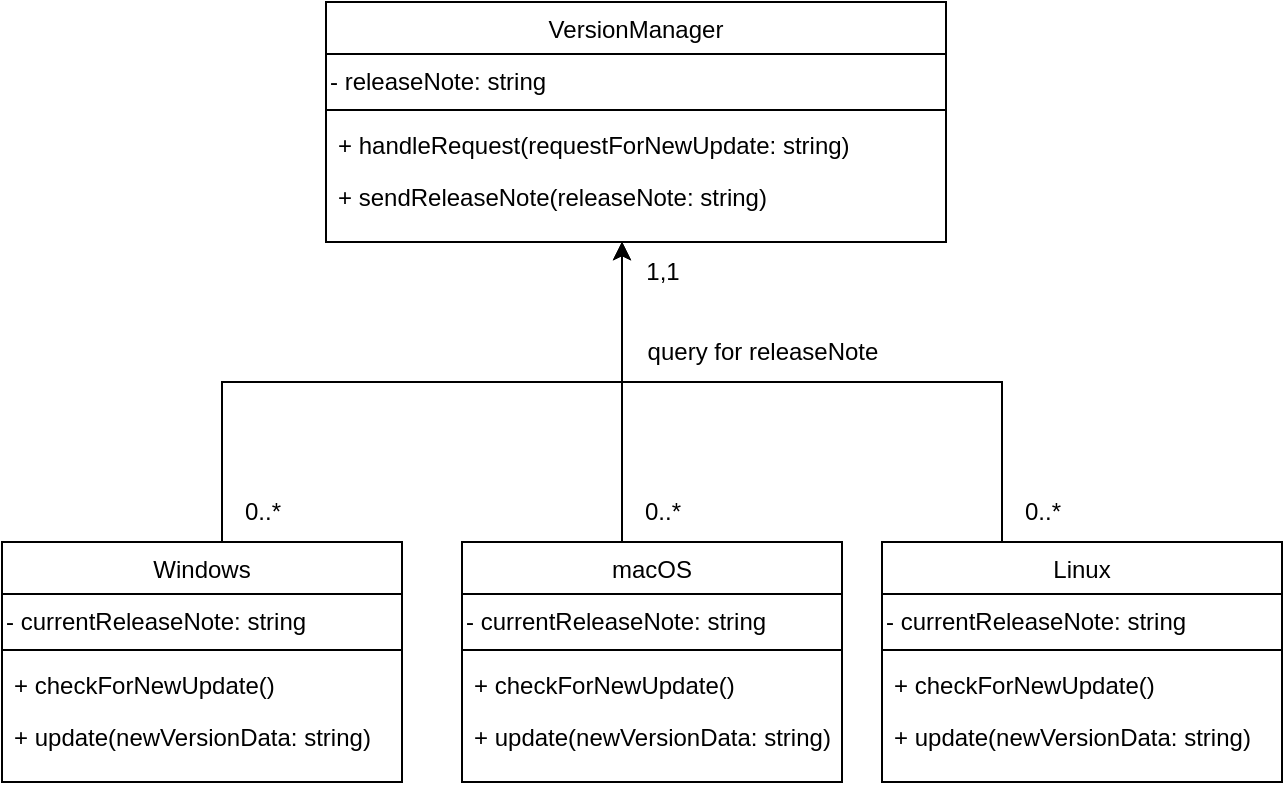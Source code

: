 <mxfile version="24.4.4" type="github">
  <diagram id="C5RBs43oDa-KdzZeNtuy" name="Page-1">
    <mxGraphModel dx="1877" dy="522" grid="1" gridSize="10" guides="1" tooltips="1" connect="1" arrows="1" fold="1" page="1" pageScale="1" pageWidth="827" pageHeight="1169" math="0" shadow="0">
      <root>
        <mxCell id="WIyWlLk6GJQsqaUBKTNV-0" />
        <mxCell id="WIyWlLk6GJQsqaUBKTNV-1" parent="WIyWlLk6GJQsqaUBKTNV-0" />
        <mxCell id="N-nAm3pmaitzlD8g2khc-1" value="VersionManager" style="swimlane;fontStyle=0;align=center;verticalAlign=top;childLayout=stackLayout;horizontal=1;startSize=26;horizontalStack=0;resizeParent=1;resizeLast=0;collapsible=1;marginBottom=0;rounded=0;shadow=0;strokeWidth=1;" parent="WIyWlLk6GJQsqaUBKTNV-1" vertex="1">
          <mxGeometry x="-568" y="320" width="310" height="120" as="geometry">
            <mxRectangle x="220" y="120" width="160" height="26" as="alternateBounds" />
          </mxGeometry>
        </mxCell>
        <mxCell id="-Mwey3P_AoE73lmkofvR-0" value="- releaseNote: string" style="text;whiteSpace=wrap;html=1;" parent="N-nAm3pmaitzlD8g2khc-1" vertex="1">
          <mxGeometry y="26" width="310" height="24" as="geometry" />
        </mxCell>
        <mxCell id="N-nAm3pmaitzlD8g2khc-2" value="" style="line;html=1;strokeWidth=1;align=left;verticalAlign=middle;spacingTop=-1;spacingLeft=3;spacingRight=3;rotatable=0;labelPosition=right;points=[];portConstraint=eastwest;" parent="N-nAm3pmaitzlD8g2khc-1" vertex="1">
          <mxGeometry y="50" width="310" height="8" as="geometry" />
        </mxCell>
        <mxCell id="k-ajEF0ayGevOZXygwuD-5" value="+ handleRequest(requestForNewUpdate: string)" style="text;align=left;verticalAlign=top;spacingLeft=4;spacingRight=4;overflow=hidden;rotatable=0;points=[[0,0.5],[1,0.5]];portConstraint=eastwest;" parent="N-nAm3pmaitzlD8g2khc-1" vertex="1">
          <mxGeometry y="58" width="310" height="26" as="geometry" />
        </mxCell>
        <mxCell id="k-ajEF0ayGevOZXygwuD-7" value="+ sendReleaseNote(releaseNote: string)" style="text;align=left;verticalAlign=top;spacingLeft=4;spacingRight=4;overflow=hidden;rotatable=0;points=[[0,0.5],[1,0.5]];portConstraint=eastwest;" parent="N-nAm3pmaitzlD8g2khc-1" vertex="1">
          <mxGeometry y="84" width="310" height="26" as="geometry" />
        </mxCell>
        <mxCell id="k-ajEF0ayGevOZXygwuD-44" value="1,1" style="text;html=1;align=center;verticalAlign=middle;resizable=0;points=[];autosize=1;strokeColor=none;fillColor=none;" parent="WIyWlLk6GJQsqaUBKTNV-1" vertex="1">
          <mxGeometry x="-420" y="440" width="40" height="30" as="geometry" />
        </mxCell>
        <mxCell id="UpZqjBtAHoS9Vxa9jhkQ-29" style="edgeStyle=orthogonalEdgeStyle;rounded=0;orthogonalLoop=1;jettySize=auto;html=1;endSize=12;endArrow=blockThin;endFill=1;" parent="WIyWlLk6GJQsqaUBKTNV-1" edge="1">
          <mxGeometry relative="1" as="geometry">
            <mxPoint x="-430" y="111" as="sourcePoint" />
          </mxGeometry>
        </mxCell>
        <mxCell id="-Mwey3P_AoE73lmkofvR-7" style="edgeStyle=orthogonalEdgeStyle;rounded=0;orthogonalLoop=1;jettySize=auto;html=1;" parent="WIyWlLk6GJQsqaUBKTNV-1" source="-Mwey3P_AoE73lmkofvR-1" target="N-nAm3pmaitzlD8g2khc-1" edge="1">
          <mxGeometry relative="1" as="geometry">
            <Array as="points">
              <mxPoint x="-620" y="510" />
              <mxPoint x="-420" y="510" />
            </Array>
          </mxGeometry>
        </mxCell>
        <mxCell id="-Mwey3P_AoE73lmkofvR-1" value="Windows" style="swimlane;fontStyle=0;align=center;verticalAlign=top;childLayout=stackLayout;horizontal=1;startSize=26;horizontalStack=0;resizeParent=1;resizeLast=0;collapsible=1;marginBottom=0;rounded=0;shadow=0;strokeWidth=1;" parent="WIyWlLk6GJQsqaUBKTNV-1" vertex="1">
          <mxGeometry x="-730" y="590" width="200" height="120" as="geometry">
            <mxRectangle x="220" y="120" width="160" height="26" as="alternateBounds" />
          </mxGeometry>
        </mxCell>
        <mxCell id="-Mwey3P_AoE73lmkofvR-32" value="- currentReleaseNote: string" style="text;whiteSpace=wrap;html=1;" parent="-Mwey3P_AoE73lmkofvR-1" vertex="1">
          <mxGeometry y="26" width="200" height="24" as="geometry" />
        </mxCell>
        <mxCell id="-Mwey3P_AoE73lmkofvR-4" value="" style="line;html=1;strokeWidth=1;align=left;verticalAlign=middle;spacingTop=-1;spacingLeft=3;spacingRight=3;rotatable=0;labelPosition=right;points=[];portConstraint=eastwest;" parent="-Mwey3P_AoE73lmkofvR-1" vertex="1">
          <mxGeometry y="50" width="200" height="8" as="geometry" />
        </mxCell>
        <mxCell id="-Mwey3P_AoE73lmkofvR-5" value="+ checkForNewUpdate()" style="text;align=left;verticalAlign=top;spacingLeft=4;spacingRight=4;overflow=hidden;rotatable=0;points=[[0,0.5],[1,0.5]];portConstraint=eastwest;" parent="-Mwey3P_AoE73lmkofvR-1" vertex="1">
          <mxGeometry y="58" width="200" height="26" as="geometry" />
        </mxCell>
        <mxCell id="-Mwey3P_AoE73lmkofvR-6" value="+ update(newVersionData: string)" style="text;align=left;verticalAlign=top;spacingLeft=4;spacingRight=4;overflow=hidden;rotatable=0;points=[[0,0.5],[1,0.5]];portConstraint=eastwest;" parent="-Mwey3P_AoE73lmkofvR-1" vertex="1">
          <mxGeometry y="84" width="200" height="26" as="geometry" />
        </mxCell>
        <mxCell id="-Mwey3P_AoE73lmkofvR-18" style="edgeStyle=orthogonalEdgeStyle;rounded=0;orthogonalLoop=1;jettySize=auto;html=1;" parent="WIyWlLk6GJQsqaUBKTNV-1" source="-Mwey3P_AoE73lmkofvR-8" target="N-nAm3pmaitzlD8g2khc-1" edge="1">
          <mxGeometry relative="1" as="geometry">
            <Array as="points">
              <mxPoint x="-420" y="560" />
              <mxPoint x="-420" y="560" />
            </Array>
          </mxGeometry>
        </mxCell>
        <mxCell id="-Mwey3P_AoE73lmkofvR-8" value="macOS" style="swimlane;fontStyle=0;align=center;verticalAlign=top;childLayout=stackLayout;horizontal=1;startSize=26;horizontalStack=0;resizeParent=1;resizeLast=0;collapsible=1;marginBottom=0;rounded=0;shadow=0;strokeWidth=1;" parent="WIyWlLk6GJQsqaUBKTNV-1" vertex="1">
          <mxGeometry x="-500" y="590" width="190" height="120" as="geometry">
            <mxRectangle x="220" y="120" width="160" height="26" as="alternateBounds" />
          </mxGeometry>
        </mxCell>
        <mxCell id="-Mwey3P_AoE73lmkofvR-9" value="- currentReleaseNote: string" style="text;whiteSpace=wrap;html=1;" parent="-Mwey3P_AoE73lmkofvR-8" vertex="1">
          <mxGeometry y="26" width="190" height="24" as="geometry" />
        </mxCell>
        <mxCell id="-Mwey3P_AoE73lmkofvR-10" value="" style="line;html=1;strokeWidth=1;align=left;verticalAlign=middle;spacingTop=-1;spacingLeft=3;spacingRight=3;rotatable=0;labelPosition=right;points=[];portConstraint=eastwest;" parent="-Mwey3P_AoE73lmkofvR-8" vertex="1">
          <mxGeometry y="50" width="190" height="8" as="geometry" />
        </mxCell>
        <mxCell id="-Mwey3P_AoE73lmkofvR-11" value="+ checkForNewUpdate()" style="text;align=left;verticalAlign=top;spacingLeft=4;spacingRight=4;overflow=hidden;rotatable=0;points=[[0,0.5],[1,0.5]];portConstraint=eastwest;" parent="-Mwey3P_AoE73lmkofvR-8" vertex="1">
          <mxGeometry y="58" width="190" height="26" as="geometry" />
        </mxCell>
        <mxCell id="-Mwey3P_AoE73lmkofvR-12" value="+ update(newVersionData: string)" style="text;align=left;verticalAlign=top;spacingLeft=4;spacingRight=4;overflow=hidden;rotatable=0;points=[[0,0.5],[1,0.5]];portConstraint=eastwest;" parent="-Mwey3P_AoE73lmkofvR-8" vertex="1">
          <mxGeometry y="84" width="190" height="26" as="geometry" />
        </mxCell>
        <mxCell id="-Mwey3P_AoE73lmkofvR-19" style="edgeStyle=orthogonalEdgeStyle;rounded=0;orthogonalLoop=1;jettySize=auto;html=1;" parent="WIyWlLk6GJQsqaUBKTNV-1" source="-Mwey3P_AoE73lmkofvR-13" target="N-nAm3pmaitzlD8g2khc-1" edge="1">
          <mxGeometry relative="1" as="geometry">
            <Array as="points">
              <mxPoint x="-230" y="510" />
              <mxPoint x="-420" y="510" />
            </Array>
          </mxGeometry>
        </mxCell>
        <mxCell id="-Mwey3P_AoE73lmkofvR-13" value="Linux" style="swimlane;fontStyle=0;align=center;verticalAlign=top;childLayout=stackLayout;horizontal=1;startSize=26;horizontalStack=0;resizeParent=1;resizeLast=0;collapsible=1;marginBottom=0;rounded=0;shadow=0;strokeWidth=1;" parent="WIyWlLk6GJQsqaUBKTNV-1" vertex="1">
          <mxGeometry x="-290" y="590" width="200" height="120" as="geometry">
            <mxRectangle x="220" y="120" width="160" height="26" as="alternateBounds" />
          </mxGeometry>
        </mxCell>
        <mxCell id="-Mwey3P_AoE73lmkofvR-14" value="- currentReleaseNote: string" style="text;whiteSpace=wrap;html=1;" parent="-Mwey3P_AoE73lmkofvR-13" vertex="1">
          <mxGeometry y="26" width="200" height="24" as="geometry" />
        </mxCell>
        <mxCell id="-Mwey3P_AoE73lmkofvR-15" value="" style="line;html=1;strokeWidth=1;align=left;verticalAlign=middle;spacingTop=-1;spacingLeft=3;spacingRight=3;rotatable=0;labelPosition=right;points=[];portConstraint=eastwest;" parent="-Mwey3P_AoE73lmkofvR-13" vertex="1">
          <mxGeometry y="50" width="200" height="8" as="geometry" />
        </mxCell>
        <mxCell id="-Mwey3P_AoE73lmkofvR-16" value="+ checkForNewUpdate()" style="text;align=left;verticalAlign=top;spacingLeft=4;spacingRight=4;overflow=hidden;rotatable=0;points=[[0,0.5],[1,0.5]];portConstraint=eastwest;" parent="-Mwey3P_AoE73lmkofvR-13" vertex="1">
          <mxGeometry y="58" width="200" height="26" as="geometry" />
        </mxCell>
        <mxCell id="-Mwey3P_AoE73lmkofvR-17" value="+ update(newVersionData: string)" style="text;align=left;verticalAlign=top;spacingLeft=4;spacingRight=4;overflow=hidden;rotatable=0;points=[[0,0.5],[1,0.5]];portConstraint=eastwest;" parent="-Mwey3P_AoE73lmkofvR-13" vertex="1">
          <mxGeometry y="84" width="200" height="26" as="geometry" />
        </mxCell>
        <mxCell id="-Mwey3P_AoE73lmkofvR-20" value="query for releaseNote" style="text;html=1;align=center;verticalAlign=middle;resizable=0;points=[];autosize=1;strokeColor=none;fillColor=none;" parent="WIyWlLk6GJQsqaUBKTNV-1" vertex="1">
          <mxGeometry x="-420" y="480" width="140" height="30" as="geometry" />
        </mxCell>
        <mxCell id="-Mwey3P_AoE73lmkofvR-21" value="0..*" style="text;html=1;align=center;verticalAlign=middle;resizable=0;points=[];autosize=1;strokeColor=none;fillColor=none;" parent="WIyWlLk6GJQsqaUBKTNV-1" vertex="1">
          <mxGeometry x="-420" y="560" width="40" height="30" as="geometry" />
        </mxCell>
        <mxCell id="-Mwey3P_AoE73lmkofvR-22" value="0..*" style="text;html=1;align=center;verticalAlign=middle;resizable=0;points=[];autosize=1;strokeColor=none;fillColor=none;" parent="WIyWlLk6GJQsqaUBKTNV-1" vertex="1">
          <mxGeometry x="-620" y="560" width="40" height="30" as="geometry" />
        </mxCell>
        <mxCell id="-Mwey3P_AoE73lmkofvR-24" value="0..*" style="text;html=1;align=center;verticalAlign=middle;resizable=0;points=[];autosize=1;strokeColor=none;fillColor=none;" parent="WIyWlLk6GJQsqaUBKTNV-1" vertex="1">
          <mxGeometry x="-230" y="560" width="40" height="30" as="geometry" />
        </mxCell>
      </root>
    </mxGraphModel>
  </diagram>
</mxfile>
